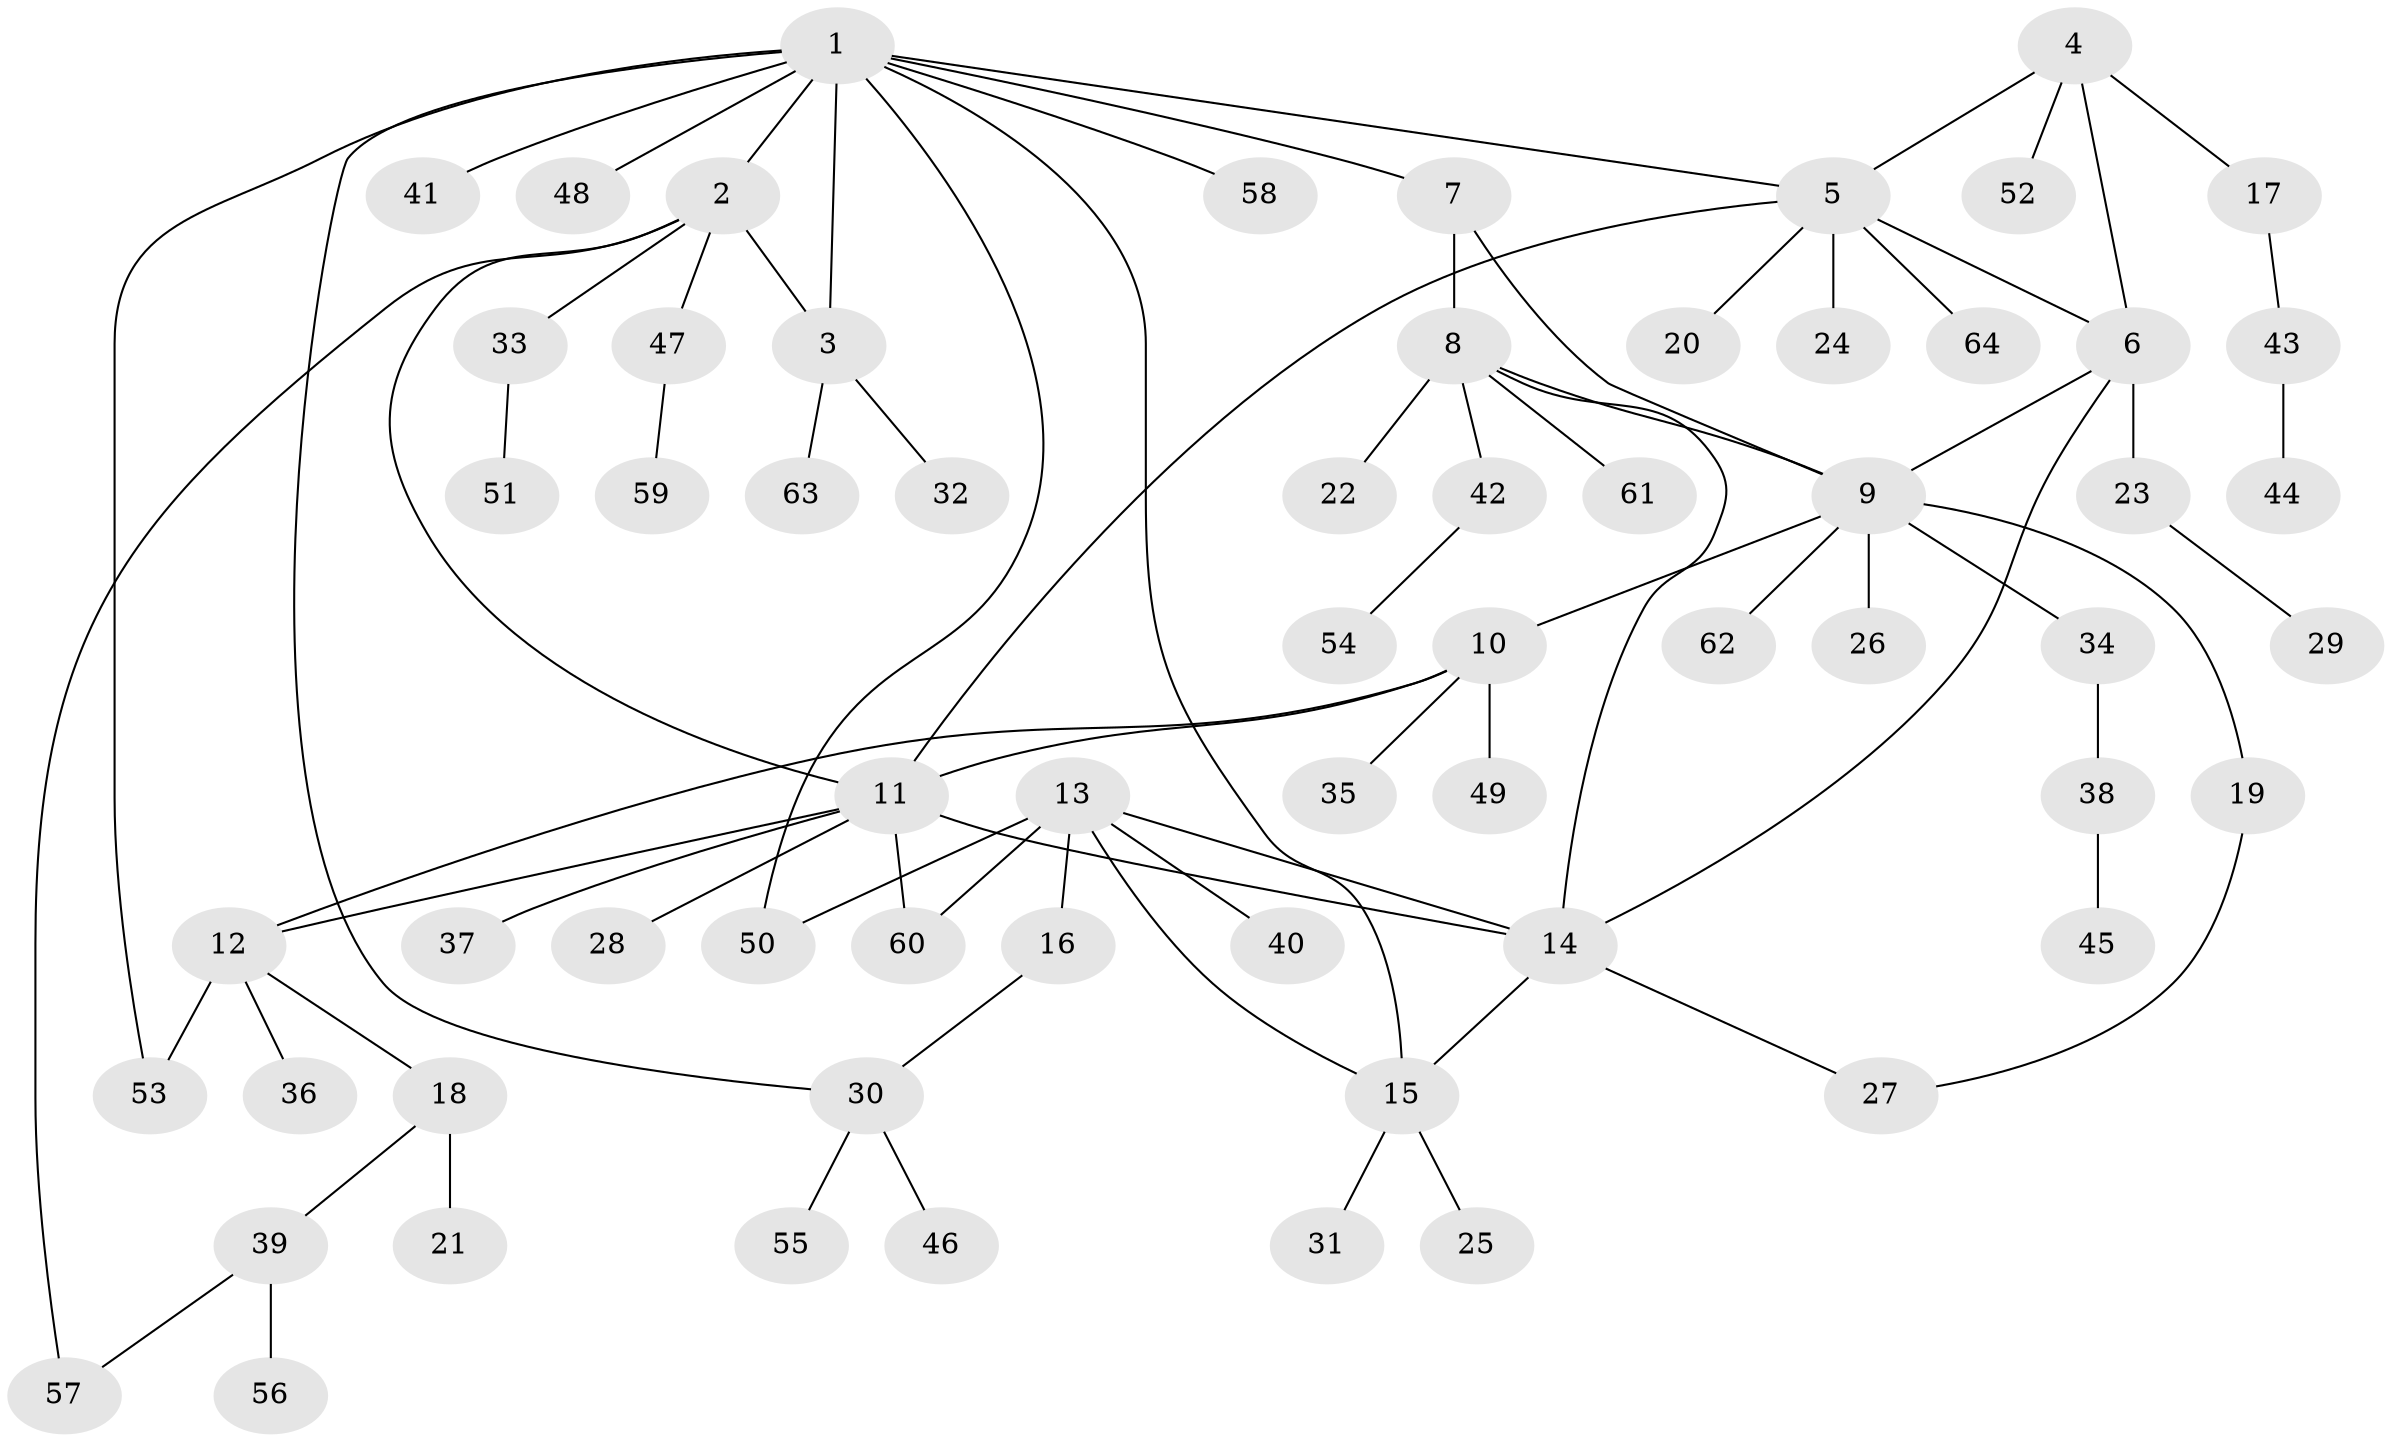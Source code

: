 // Generated by graph-tools (version 1.1) at 2025/54/03/09/25 04:54:57]
// undirected, 64 vertices, 80 edges
graph export_dot {
graph [start="1"]
  node [color=gray90,style=filled];
  1;
  2;
  3;
  4;
  5;
  6;
  7;
  8;
  9;
  10;
  11;
  12;
  13;
  14;
  15;
  16;
  17;
  18;
  19;
  20;
  21;
  22;
  23;
  24;
  25;
  26;
  27;
  28;
  29;
  30;
  31;
  32;
  33;
  34;
  35;
  36;
  37;
  38;
  39;
  40;
  41;
  42;
  43;
  44;
  45;
  46;
  47;
  48;
  49;
  50;
  51;
  52;
  53;
  54;
  55;
  56;
  57;
  58;
  59;
  60;
  61;
  62;
  63;
  64;
  1 -- 2;
  1 -- 3;
  1 -- 5;
  1 -- 7;
  1 -- 15;
  1 -- 30;
  1 -- 41;
  1 -- 48;
  1 -- 50;
  1 -- 53;
  1 -- 58;
  2 -- 3;
  2 -- 11;
  2 -- 33;
  2 -- 47;
  2 -- 57;
  3 -- 32;
  3 -- 63;
  4 -- 5;
  4 -- 6;
  4 -- 17;
  4 -- 52;
  5 -- 6;
  5 -- 11;
  5 -- 20;
  5 -- 24;
  5 -- 64;
  6 -- 9;
  6 -- 14;
  6 -- 23;
  7 -- 8;
  7 -- 9;
  8 -- 9;
  8 -- 14;
  8 -- 22;
  8 -- 42;
  8 -- 61;
  9 -- 10;
  9 -- 19;
  9 -- 26;
  9 -- 34;
  9 -- 62;
  10 -- 11;
  10 -- 12;
  10 -- 35;
  10 -- 49;
  11 -- 12;
  11 -- 14;
  11 -- 28;
  11 -- 37;
  11 -- 60;
  12 -- 18;
  12 -- 36;
  12 -- 53;
  13 -- 14;
  13 -- 15;
  13 -- 16;
  13 -- 40;
  13 -- 50;
  13 -- 60;
  14 -- 15;
  14 -- 27;
  15 -- 25;
  15 -- 31;
  16 -- 30;
  17 -- 43;
  18 -- 21;
  18 -- 39;
  19 -- 27;
  23 -- 29;
  30 -- 46;
  30 -- 55;
  33 -- 51;
  34 -- 38;
  38 -- 45;
  39 -- 56;
  39 -- 57;
  42 -- 54;
  43 -- 44;
  47 -- 59;
}
